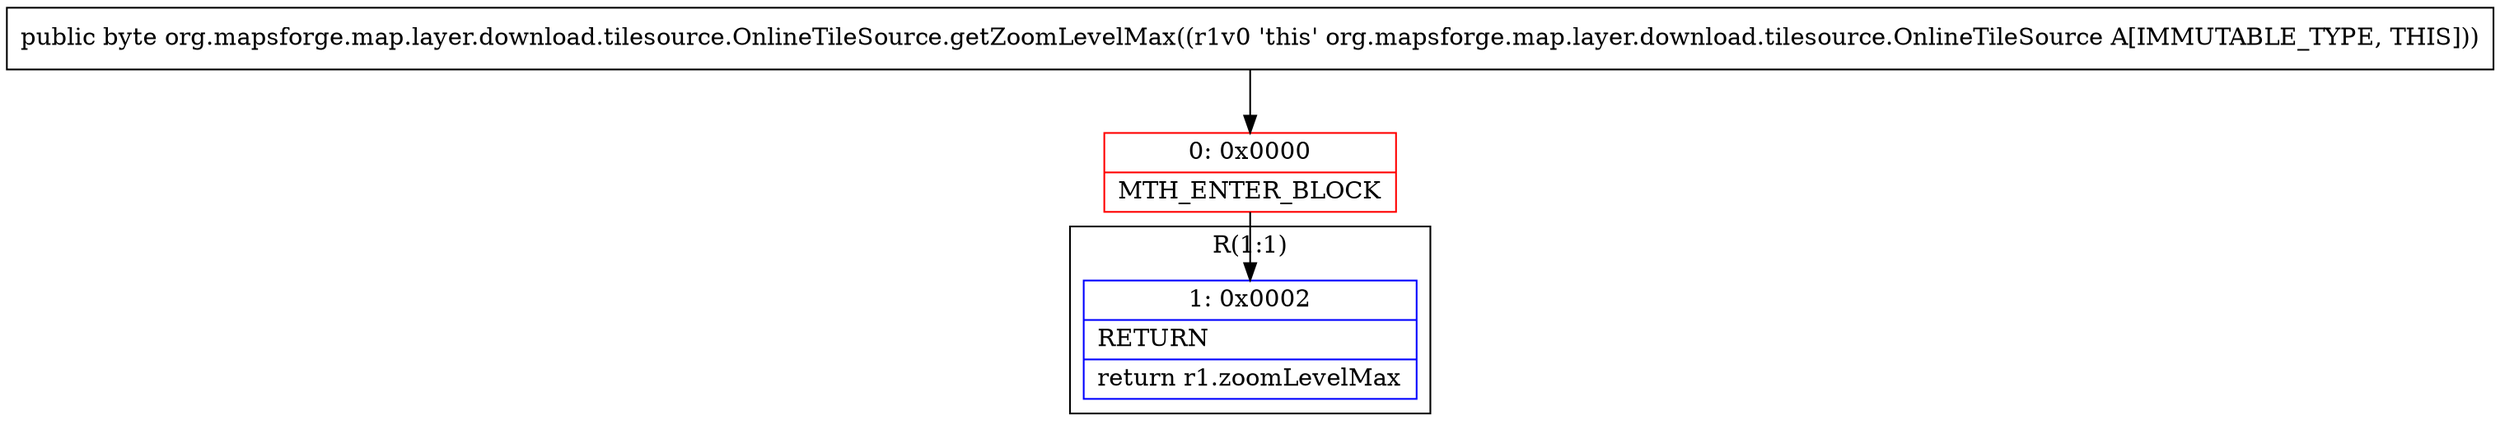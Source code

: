 digraph "CFG fororg.mapsforge.map.layer.download.tilesource.OnlineTileSource.getZoomLevelMax()B" {
subgraph cluster_Region_1464300047 {
label = "R(1:1)";
node [shape=record,color=blue];
Node_1 [shape=record,label="{1\:\ 0x0002|RETURN\l|return r1.zoomLevelMax\l}"];
}
Node_0 [shape=record,color=red,label="{0\:\ 0x0000|MTH_ENTER_BLOCK\l}"];
MethodNode[shape=record,label="{public byte org.mapsforge.map.layer.download.tilesource.OnlineTileSource.getZoomLevelMax((r1v0 'this' org.mapsforge.map.layer.download.tilesource.OnlineTileSource A[IMMUTABLE_TYPE, THIS])) }"];
MethodNode -> Node_0;
Node_0 -> Node_1;
}

